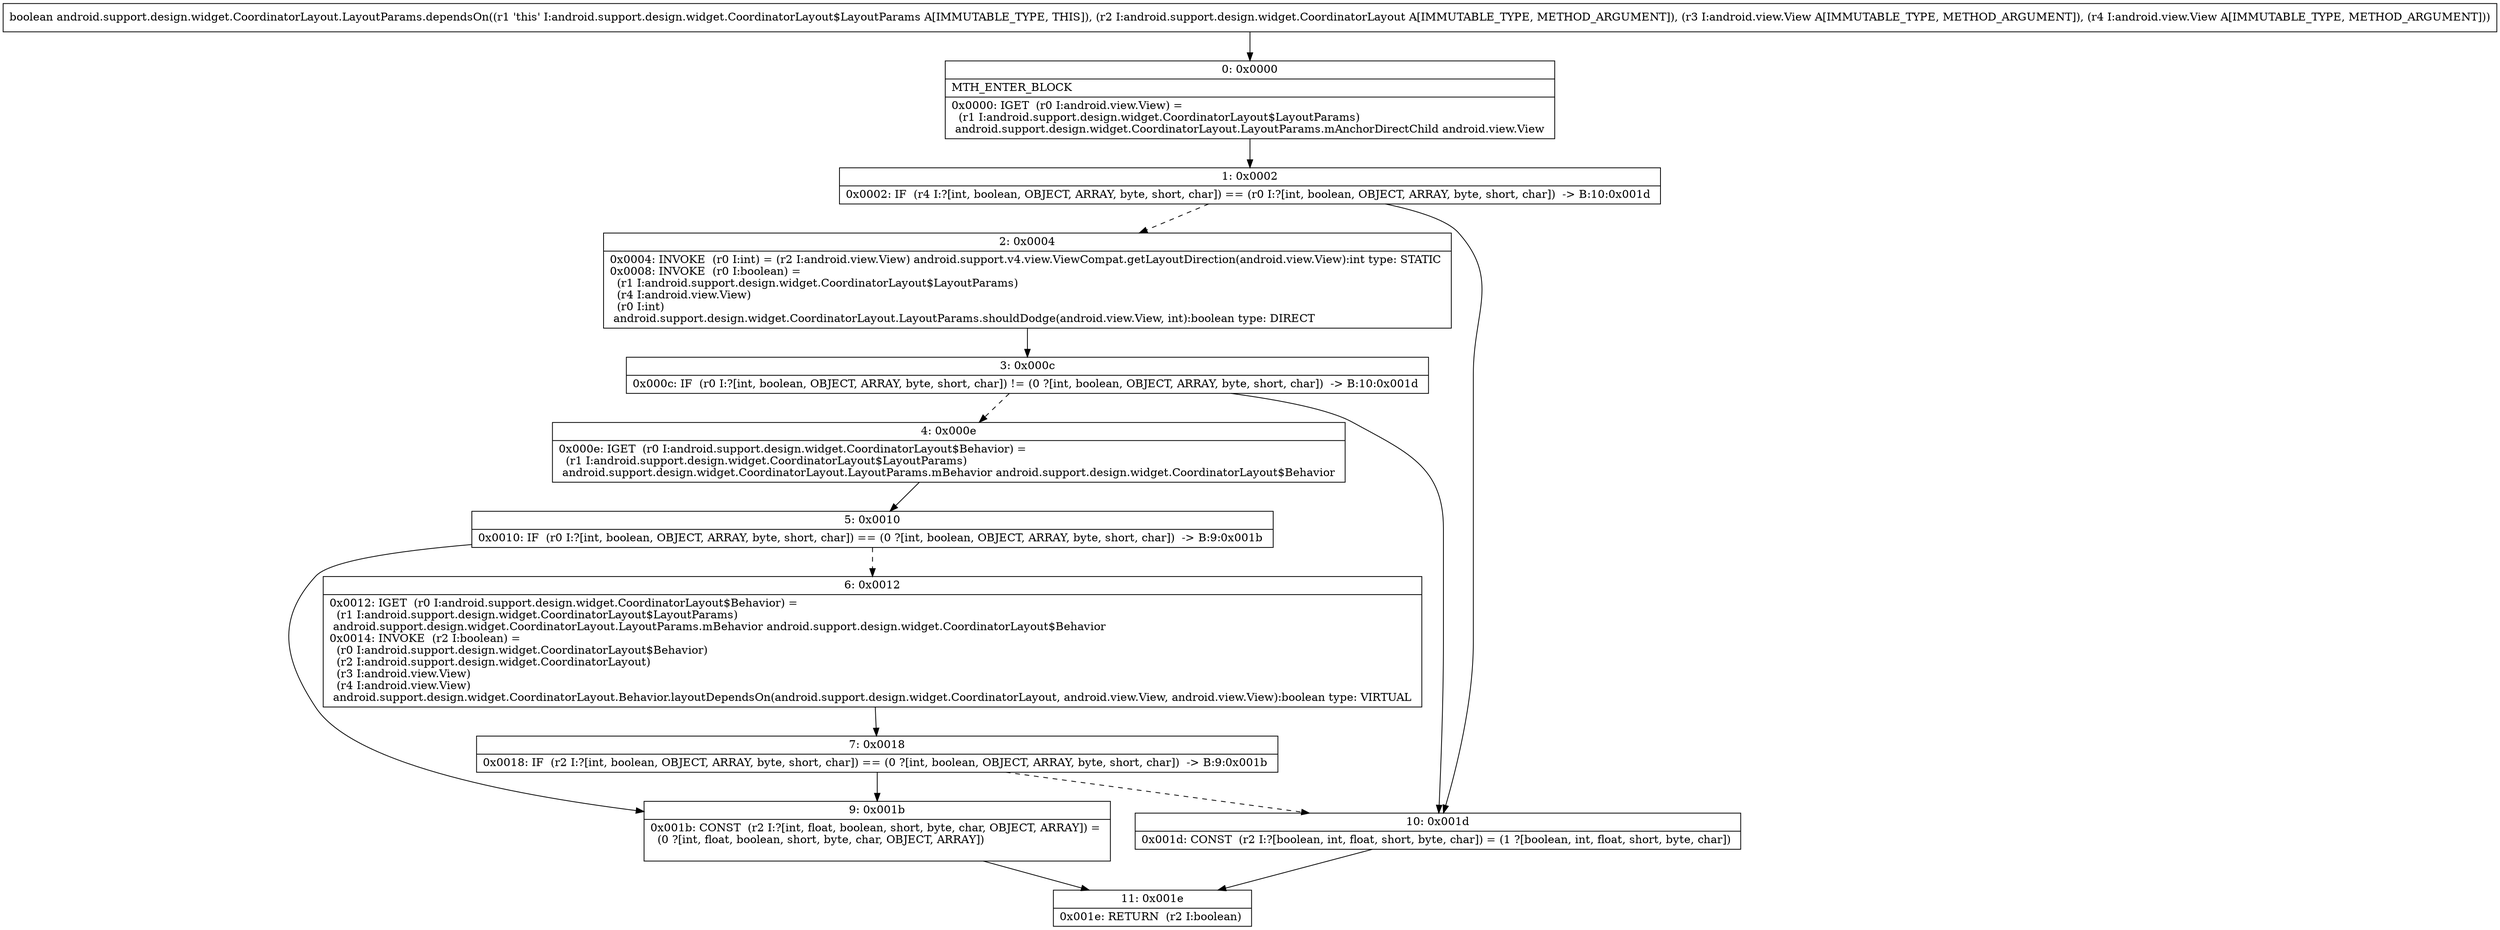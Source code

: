 digraph "CFG forandroid.support.design.widget.CoordinatorLayout.LayoutParams.dependsOn(Landroid\/support\/design\/widget\/CoordinatorLayout;Landroid\/view\/View;Landroid\/view\/View;)Z" {
Node_0 [shape=record,label="{0\:\ 0x0000|MTH_ENTER_BLOCK\l|0x0000: IGET  (r0 I:android.view.View) = \l  (r1 I:android.support.design.widget.CoordinatorLayout$LayoutParams)\l android.support.design.widget.CoordinatorLayout.LayoutParams.mAnchorDirectChild android.view.View \l}"];
Node_1 [shape=record,label="{1\:\ 0x0002|0x0002: IF  (r4 I:?[int, boolean, OBJECT, ARRAY, byte, short, char]) == (r0 I:?[int, boolean, OBJECT, ARRAY, byte, short, char])  \-\> B:10:0x001d \l}"];
Node_2 [shape=record,label="{2\:\ 0x0004|0x0004: INVOKE  (r0 I:int) = (r2 I:android.view.View) android.support.v4.view.ViewCompat.getLayoutDirection(android.view.View):int type: STATIC \l0x0008: INVOKE  (r0 I:boolean) = \l  (r1 I:android.support.design.widget.CoordinatorLayout$LayoutParams)\l  (r4 I:android.view.View)\l  (r0 I:int)\l android.support.design.widget.CoordinatorLayout.LayoutParams.shouldDodge(android.view.View, int):boolean type: DIRECT \l}"];
Node_3 [shape=record,label="{3\:\ 0x000c|0x000c: IF  (r0 I:?[int, boolean, OBJECT, ARRAY, byte, short, char]) != (0 ?[int, boolean, OBJECT, ARRAY, byte, short, char])  \-\> B:10:0x001d \l}"];
Node_4 [shape=record,label="{4\:\ 0x000e|0x000e: IGET  (r0 I:android.support.design.widget.CoordinatorLayout$Behavior) = \l  (r1 I:android.support.design.widget.CoordinatorLayout$LayoutParams)\l android.support.design.widget.CoordinatorLayout.LayoutParams.mBehavior android.support.design.widget.CoordinatorLayout$Behavior \l}"];
Node_5 [shape=record,label="{5\:\ 0x0010|0x0010: IF  (r0 I:?[int, boolean, OBJECT, ARRAY, byte, short, char]) == (0 ?[int, boolean, OBJECT, ARRAY, byte, short, char])  \-\> B:9:0x001b \l}"];
Node_6 [shape=record,label="{6\:\ 0x0012|0x0012: IGET  (r0 I:android.support.design.widget.CoordinatorLayout$Behavior) = \l  (r1 I:android.support.design.widget.CoordinatorLayout$LayoutParams)\l android.support.design.widget.CoordinatorLayout.LayoutParams.mBehavior android.support.design.widget.CoordinatorLayout$Behavior \l0x0014: INVOKE  (r2 I:boolean) = \l  (r0 I:android.support.design.widget.CoordinatorLayout$Behavior)\l  (r2 I:android.support.design.widget.CoordinatorLayout)\l  (r3 I:android.view.View)\l  (r4 I:android.view.View)\l android.support.design.widget.CoordinatorLayout.Behavior.layoutDependsOn(android.support.design.widget.CoordinatorLayout, android.view.View, android.view.View):boolean type: VIRTUAL \l}"];
Node_7 [shape=record,label="{7\:\ 0x0018|0x0018: IF  (r2 I:?[int, boolean, OBJECT, ARRAY, byte, short, char]) == (0 ?[int, boolean, OBJECT, ARRAY, byte, short, char])  \-\> B:9:0x001b \l}"];
Node_9 [shape=record,label="{9\:\ 0x001b|0x001b: CONST  (r2 I:?[int, float, boolean, short, byte, char, OBJECT, ARRAY]) = \l  (0 ?[int, float, boolean, short, byte, char, OBJECT, ARRAY])\l \l}"];
Node_10 [shape=record,label="{10\:\ 0x001d|0x001d: CONST  (r2 I:?[boolean, int, float, short, byte, char]) = (1 ?[boolean, int, float, short, byte, char]) \l}"];
Node_11 [shape=record,label="{11\:\ 0x001e|0x001e: RETURN  (r2 I:boolean) \l}"];
MethodNode[shape=record,label="{boolean android.support.design.widget.CoordinatorLayout.LayoutParams.dependsOn((r1 'this' I:android.support.design.widget.CoordinatorLayout$LayoutParams A[IMMUTABLE_TYPE, THIS]), (r2 I:android.support.design.widget.CoordinatorLayout A[IMMUTABLE_TYPE, METHOD_ARGUMENT]), (r3 I:android.view.View A[IMMUTABLE_TYPE, METHOD_ARGUMENT]), (r4 I:android.view.View A[IMMUTABLE_TYPE, METHOD_ARGUMENT])) }"];
MethodNode -> Node_0;
Node_0 -> Node_1;
Node_1 -> Node_2[style=dashed];
Node_1 -> Node_10;
Node_2 -> Node_3;
Node_3 -> Node_4[style=dashed];
Node_3 -> Node_10;
Node_4 -> Node_5;
Node_5 -> Node_6[style=dashed];
Node_5 -> Node_9;
Node_6 -> Node_7;
Node_7 -> Node_9;
Node_7 -> Node_10[style=dashed];
Node_9 -> Node_11;
Node_10 -> Node_11;
}

